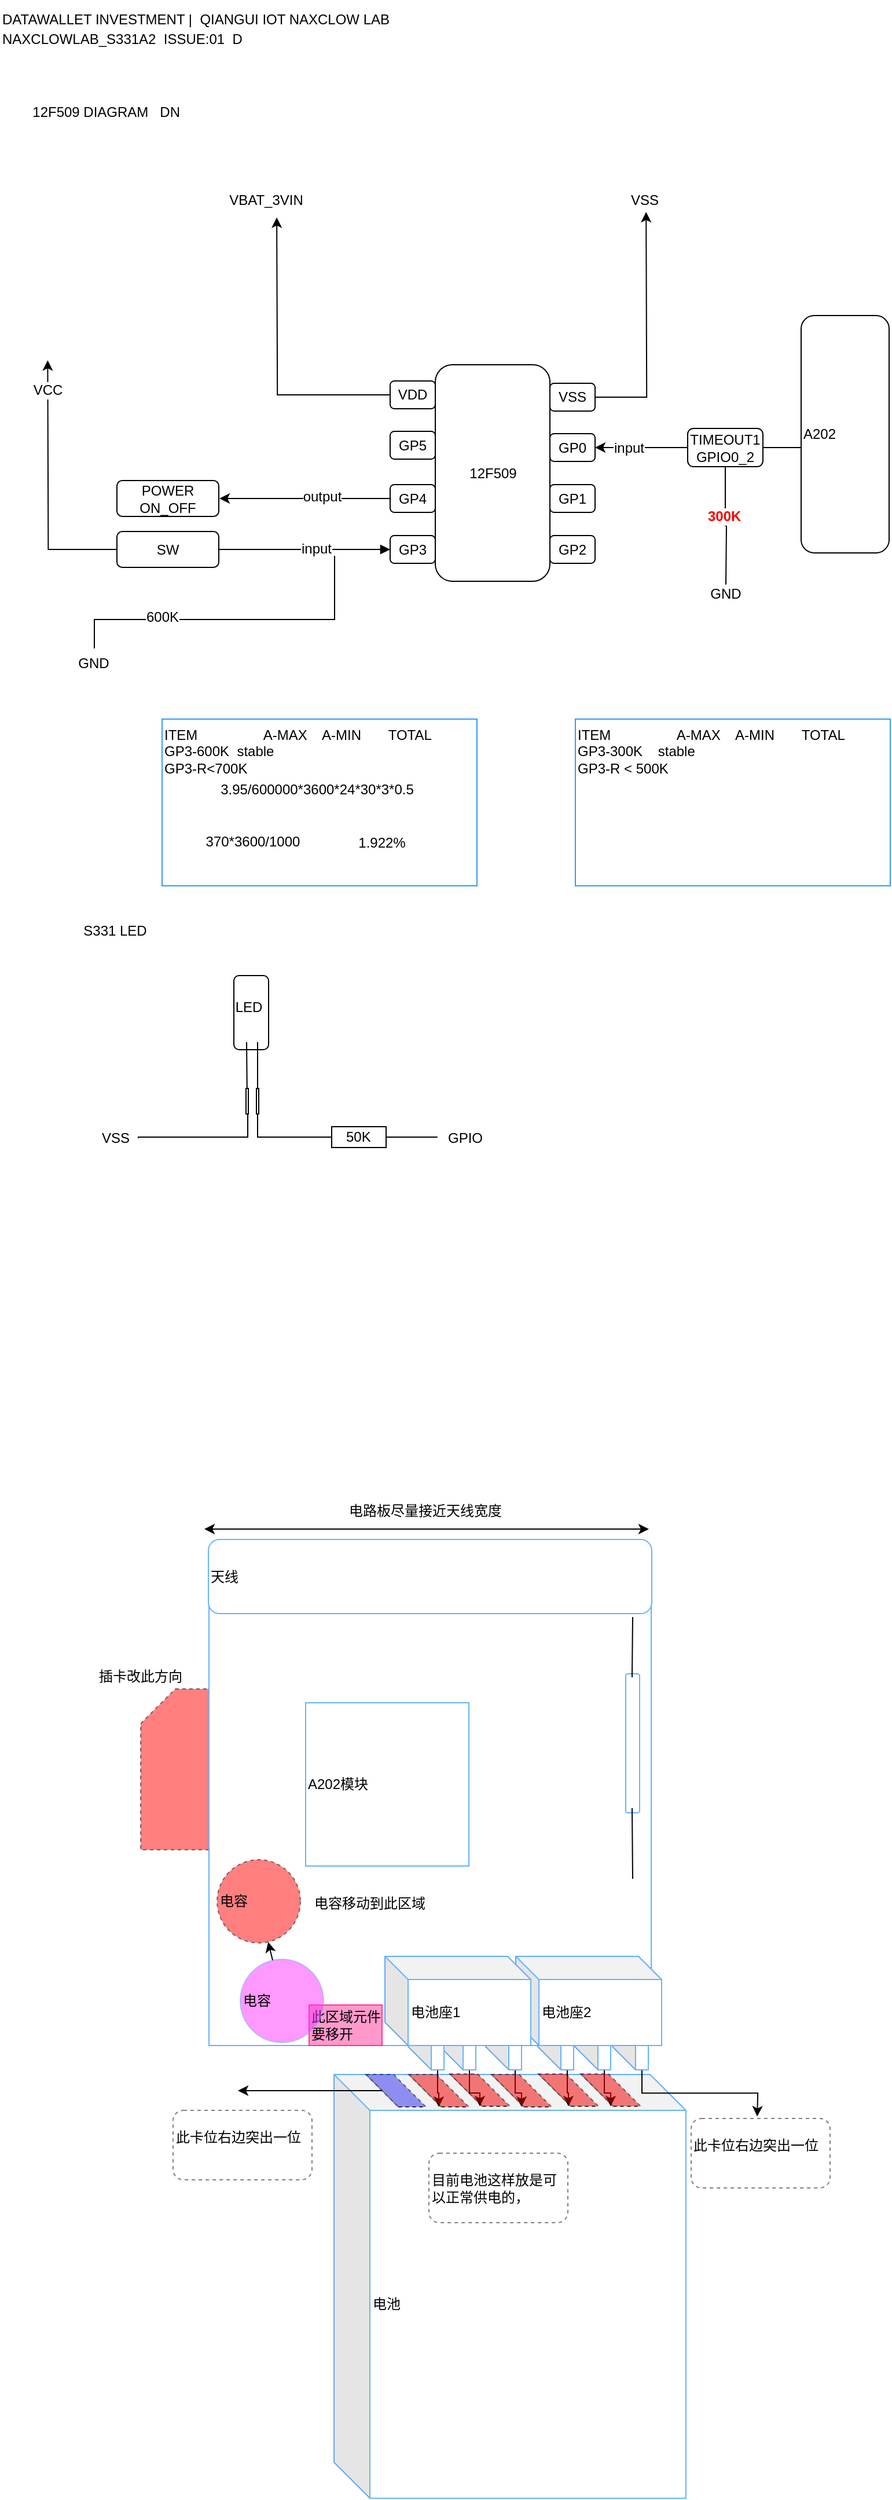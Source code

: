 <mxfile version="10.6.5" type="github"><diagram id="NPV2oDqq05w-u9intcN8" name="12f509diagramblock"><mxGraphModel dx="2170" dy="1278" grid="0" gridSize="10" guides="1" tooltips="1" connect="1" arrows="1" fold="1" page="1" pageScale="1" pageWidth="827" pageHeight="3600" math="0" shadow="0"><root><mxCell id="0"/><mxCell id="1" parent="0"/><mxCell id="7EI73FPIn31tIyxDaneZ-109" value="" style="shape=card;whiteSpace=wrap;html=1;dashed=1;strokeColor=#000000;fillColor=#FF0000;opacity=50;align=left;" parent="1" vertex="1"><mxGeometry x="138.5" y="1465.5" width="80" height="139" as="geometry"/></mxCell><mxCell id="7EI73FPIn31tIyxDaneZ-85" value="电池" style="shape=cube;whiteSpace=wrap;html=1;boundedLbl=1;backgroundOutline=1;darkOpacity=0.05;darkOpacity2=0.1;strokeColor=#66B2FF;fillColor=#FFFFFF;align=left;size=31;" parent="1" vertex="1"><mxGeometry x="305.5" y="1798.5" width="304" height="366" as="geometry"/></mxCell><mxCell id="7EI73FPIn31tIyxDaneZ-122" style="edgeStyle=orthogonalEdgeStyle;rounded=0;orthogonalLoop=1;jettySize=auto;html=1;exitX=0;exitY=0;exitDx=25.5;exitDy=42;exitPerimeter=0;" parent="1" source="7EI73FPIn31tIyxDaneZ-100" target="7EI73FPIn31tIyxDaneZ-115" edge="1"><mxGeometry relative="1" as="geometry"/></mxCell><mxCell id="7EI73FPIn31tIyxDaneZ-100" value="" style="shape=cube;whiteSpace=wrap;html=1;boundedLbl=1;backgroundOutline=1;darkOpacity=0.05;darkOpacity2=0.1;strokeColor=#66B2FF;fillColor=#FFFFFF;align=left;" parent="1" vertex="1"><mxGeometry x="436.5" y="1752.5" width="31" height="42" as="geometry"/></mxCell><mxCell id="7EI73FPIn31tIyxDaneZ-123" style="edgeStyle=orthogonalEdgeStyle;rounded=0;orthogonalLoop=1;jettySize=auto;html=1;exitX=0;exitY=0;exitDx=25.5;exitDy=42;exitPerimeter=0;" parent="1" source="7EI73FPIn31tIyxDaneZ-98" target="7EI73FPIn31tIyxDaneZ-116" edge="1"><mxGeometry relative="1" as="geometry"/></mxCell><mxCell id="7EI73FPIn31tIyxDaneZ-98" value="" style="shape=cube;whiteSpace=wrap;html=1;boundedLbl=1;backgroundOutline=1;darkOpacity=0.05;darkOpacity2=0.1;strokeColor=#66B2FF;fillColor=#FFFFFF;align=left;" parent="1" vertex="1"><mxGeometry x="397" y="1752.5" width="31" height="42" as="geometry"/></mxCell><mxCell id="7EI73FPIn31tIyxDaneZ-124" style="edgeStyle=orthogonalEdgeStyle;rounded=0;orthogonalLoop=1;jettySize=auto;html=1;exitX=0;exitY=0;exitDx=25.5;exitDy=42;exitPerimeter=0;" parent="1" source="7EI73FPIn31tIyxDaneZ-97" target="7EI73FPIn31tIyxDaneZ-117" edge="1"><mxGeometry relative="1" as="geometry"/></mxCell><mxCell id="7EI73FPIn31tIyxDaneZ-97" value="" style="shape=cube;whiteSpace=wrap;html=1;boundedLbl=1;backgroundOutline=1;darkOpacity=0.05;darkOpacity2=0.1;strokeColor=#66B2FF;fillColor=#FFFFFF;align=left;" parent="1" vertex="1"><mxGeometry x="369.5" y="1752.5" width="31" height="42" as="geometry"/></mxCell><mxCell id="7EI73FPIn31tIyxDaneZ-125" style="edgeStyle=orthogonalEdgeStyle;rounded=0;orthogonalLoop=1;jettySize=auto;html=1;exitX=0;exitY=0;exitDx=25.5;exitDy=42;exitPerimeter=0;" parent="1" source="7EI73FPIn31tIyxDaneZ-101" edge="1"><mxGeometry relative="1" as="geometry"><mxPoint x="671.071" y="1834.786" as="targetPoint"/></mxGeometry></mxCell><mxCell id="7EI73FPIn31tIyxDaneZ-101" value="" style="shape=cube;whiteSpace=wrap;html=1;boundedLbl=1;backgroundOutline=1;darkOpacity=0.05;darkOpacity2=0.1;strokeColor=#66B2FF;fillColor=#FFFFFF;align=left;" parent="1" vertex="1"><mxGeometry x="546" y="1752.5" width="31" height="42" as="geometry"/></mxCell><mxCell id="7EI73FPIn31tIyxDaneZ-120" style="edgeStyle=orthogonalEdgeStyle;rounded=0;orthogonalLoop=1;jettySize=auto;html=1;exitX=0;exitY=0;exitDx=25.5;exitDy=42;exitPerimeter=0;" parent="1" source="7EI73FPIn31tIyxDaneZ-102" target="7EI73FPIn31tIyxDaneZ-113" edge="1"><mxGeometry relative="1" as="geometry"/></mxCell><mxCell id="7EI73FPIn31tIyxDaneZ-102" value="" style="shape=cube;whiteSpace=wrap;html=1;boundedLbl=1;backgroundOutline=1;darkOpacity=0.05;darkOpacity2=0.1;strokeColor=#66B2FF;fillColor=#FFFFFF;align=left;" parent="1" vertex="1"><mxGeometry x="513.5" y="1752.5" width="31" height="42" as="geometry"/></mxCell><mxCell id="7EI73FPIn31tIyxDaneZ-121" style="edgeStyle=orthogonalEdgeStyle;rounded=0;orthogonalLoop=1;jettySize=auto;html=1;exitX=0;exitY=0;exitDx=25.5;exitDy=42;exitPerimeter=0;" parent="1" source="7EI73FPIn31tIyxDaneZ-103" target="7EI73FPIn31tIyxDaneZ-114" edge="1"><mxGeometry relative="1" as="geometry"/></mxCell><mxCell id="7EI73FPIn31tIyxDaneZ-103" value="" style="shape=cube;whiteSpace=wrap;html=1;boundedLbl=1;backgroundOutline=1;darkOpacity=0.05;darkOpacity2=0.1;strokeColor=#66B2FF;fillColor=#FFFFFF;align=left;" parent="1" vertex="1"><mxGeometry x="481.5" y="1752.5" width="31" height="42" as="geometry"/></mxCell><mxCell id="7EI73FPIn31tIyxDaneZ-82" value="" style="whiteSpace=wrap;html=1;aspect=fixed;strokeColor=#66B2FF;fillColor=#FFFFFF;align=left;" parent="1" vertex="1"><mxGeometry x="197.5" y="1391.5" width="382" height="382" as="geometry"/></mxCell><mxCell id="7EI73FPIn31tIyxDaneZ-94" value="此区域元件要移开" style="rounded=0;whiteSpace=wrap;html=1;strokeColor=#FF3399;fillColor=#FF99CC;align=left;" parent="1" vertex="1"><mxGeometry x="284" y="1738.5" width="63" height="35" as="geometry"/></mxCell><mxCell id="5WTXFJCiFJjkUuX3-Zvz-34" value="DATAWALLET INVESTMENT |&amp;nbsp; QIANGUI IOT NAXCLOW LAB" style="text;html=1;strokeColor=none;fillColor=none;align=left;verticalAlign=middle;whiteSpace=wrap;rounded=0;fontColor=#000000;" parent="1" vertex="1"><mxGeometry x="17" y="7.5" width="396" height="32" as="geometry"/></mxCell><mxCell id="5WTXFJCiFJjkUuX3-Zvz-35" value="NAXCLOWLAB_S331A2&amp;nbsp; ISSUE:01&amp;nbsp; D" style="text;html=1;strokeColor=none;fillColor=none;align=left;verticalAlign=middle;whiteSpace=wrap;rounded=0;fontColor=#000000;" parent="1" vertex="1"><mxGeometry x="17" y="31.5" width="389" height="19" as="geometry"/></mxCell><mxCell id="5WTXFJCiFJjkUuX3-Zvz-38" value="12F509 DIAGRAM&amp;nbsp; &amp;nbsp;DN&amp;nbsp;" style="text;html=1;strokeColor=none;fillColor=none;align=center;verticalAlign=middle;whiteSpace=wrap;rounded=0;fontColor=#000000;" parent="1" vertex="1"><mxGeometry x="42" y="95.5" width="137" height="16" as="geometry"/></mxCell><mxCell id="5WTXFJCiFJjkUuX3-Zvz-41" style="edgeStyle=orthogonalEdgeStyle;rounded=0;orthogonalLoop=1;jettySize=auto;html=1;startArrow=none;startFill=0;endArrow=none;endFill=0;fontColor=#000000;" parent="1" edge="1"><mxGeometry relative="1" as="geometry"><mxPoint x="98.5" y="567" as="targetPoint"/><Array as="points"><mxPoint x="306" y="542"/><mxPoint x="98" y="542"/></Array><mxPoint x="306" y="487" as="sourcePoint"/></mxGeometry></mxCell><mxCell id="RaFy2suvLOjFDTqA63Ys-6" value="600K" style="text;html=1;resizable=0;points=[];align=center;verticalAlign=middle;labelBackgroundColor=#ffffff;" vertex="1" connectable="0" parent="5WTXFJCiFJjkUuX3-Zvz-41"><mxGeometry x="-0.403" y="-3" relative="1" as="geometry"><mxPoint x="-118" y="1" as="offset"/></mxGeometry></mxCell><mxCell id="5WTXFJCiFJjkUuX3-Zvz-43" value="GND" style="text;html=1;strokeColor=none;fillColor=none;align=center;verticalAlign=middle;whiteSpace=wrap;rounded=0;fontColor=#000000;" parent="1" vertex="1"><mxGeometry x="78" y="569.5" width="40" height="20" as="geometry"/></mxCell><mxCell id="5WTXFJCiFJjkUuX3-Zvz-50" style="edgeStyle=orthogonalEdgeStyle;rounded=0;orthogonalLoop=1;jettySize=auto;html=1;exitX=1;exitY=0.5;exitDx=0;exitDy=0;startArrow=none;startFill=0;endArrow=none;endFill=0;fontColor=#000000;" parent="1" source="5WTXFJCiFJjkUuX3-Zvz-25" edge="1"><mxGeometry relative="1" as="geometry"><mxPoint x="746.077" y="394" as="targetPoint"/></mxGeometry></mxCell><mxCell id="5WTXFJCiFJjkUuX3-Zvz-77" value="A202" style="rounded=1;whiteSpace=wrap;html=1;strokeColor=#000000;fillColor=#ffffff;fontColor=#000000;align=left;" parent="1" vertex="1"><mxGeometry x="709" y="279.5" width="76" height="205" as="geometry"/></mxCell><mxCell id="5WTXFJCiFJjkUuX3-Zvz-11" value="" style="group" parent="1" vertex="1" connectable="0"><mxGeometry x="354" y="322" width="177" height="187" as="geometry"/></mxCell><mxCell id="5WTXFJCiFJjkUuX3-Zvz-1" value="" style="rounded=1;whiteSpace=wrap;html=1;" parent="5WTXFJCiFJjkUuX3-Zvz-11" vertex="1"><mxGeometry x="39" width="99" height="187" as="geometry"/></mxCell><mxCell id="5WTXFJCiFJjkUuX3-Zvz-2" value="12F509" style="text;html=1;strokeColor=none;fillColor=none;align=center;verticalAlign=middle;whiteSpace=wrap;rounded=0;" parent="5WTXFJCiFJjkUuX3-Zvz-11" vertex="1"><mxGeometry x="68.5" y="83.5" width="40" height="20" as="geometry"/></mxCell><mxCell id="5WTXFJCiFJjkUuX3-Zvz-3" value="VSS" style="rounded=1;whiteSpace=wrap;html=1;" parent="5WTXFJCiFJjkUuX3-Zvz-11" vertex="1"><mxGeometry x="138" y="16" width="39" height="24" as="geometry"/></mxCell><mxCell id="5WTXFJCiFJjkUuX3-Zvz-4" value="VDD" style="rounded=1;whiteSpace=wrap;html=1;" parent="5WTXFJCiFJjkUuX3-Zvz-11" vertex="1"><mxGeometry y="14" width="39" height="24" as="geometry"/></mxCell><mxCell id="5WTXFJCiFJjkUuX3-Zvz-5" value="GP0" style="rounded=1;whiteSpace=wrap;html=1;" parent="5WTXFJCiFJjkUuX3-Zvz-11" vertex="1"><mxGeometry x="138" y="59.5" width="39" height="24" as="geometry"/></mxCell><mxCell id="5WTXFJCiFJjkUuX3-Zvz-6" value="GP1" style="rounded=1;whiteSpace=wrap;html=1;" parent="5WTXFJCiFJjkUuX3-Zvz-11" vertex="1"><mxGeometry x="138" y="103.5" width="39" height="24" as="geometry"/></mxCell><mxCell id="5WTXFJCiFJjkUuX3-Zvz-7" value="GP2" style="rounded=1;whiteSpace=wrap;html=1;" parent="5WTXFJCiFJjkUuX3-Zvz-11" vertex="1"><mxGeometry x="138" y="147.5" width="39" height="24" as="geometry"/></mxCell><mxCell id="5WTXFJCiFJjkUuX3-Zvz-8" value="GP5" style="rounded=1;whiteSpace=wrap;html=1;" parent="5WTXFJCiFJjkUuX3-Zvz-11" vertex="1"><mxGeometry y="57.5" width="39" height="24" as="geometry"/></mxCell><mxCell id="5WTXFJCiFJjkUuX3-Zvz-9" value="GP4" style="rounded=1;whiteSpace=wrap;html=1;" parent="5WTXFJCiFJjkUuX3-Zvz-11" vertex="1"><mxGeometry y="103.5" width="39" height="24" as="geometry"/></mxCell><mxCell id="5WTXFJCiFJjkUuX3-Zvz-10" value="GP3" style="rounded=1;whiteSpace=wrap;html=1;" parent="5WTXFJCiFJjkUuX3-Zvz-11" vertex="1"><mxGeometry y="147.5" width="39" height="24" as="geometry"/></mxCell><mxCell id="5WTXFJCiFJjkUuX3-Zvz-13" style="edgeStyle=orthogonalEdgeStyle;rounded=0;orthogonalLoop=1;jettySize=auto;html=1;exitX=0;exitY=0.5;exitDx=0;exitDy=0;startArrow=block;startFill=1;endArrow=none;endFill=0;" parent="1" source="5WTXFJCiFJjkUuX3-Zvz-10" edge="1"><mxGeometry relative="1" as="geometry"><mxPoint x="206.53" y="481.5" as="targetPoint"/></mxGeometry></mxCell><mxCell id="RaFy2suvLOjFDTqA63Ys-8" value="input" style="text;html=1;resizable=0;points=[];align=center;verticalAlign=middle;labelBackgroundColor=#ffffff;" vertex="1" connectable="0" parent="5WTXFJCiFJjkUuX3-Zvz-13"><mxGeometry x="0.005" y="-10" relative="1" as="geometry"><mxPoint x="10" y="9" as="offset"/></mxGeometry></mxCell><mxCell id="5WTXFJCiFJjkUuX3-Zvz-14" style="edgeStyle=orthogonalEdgeStyle;rounded=0;orthogonalLoop=1;jettySize=auto;html=1;exitX=0;exitY=0.5;exitDx=0;exitDy=0;" parent="1" source="5WTXFJCiFJjkUuX3-Zvz-9" edge="1"><mxGeometry relative="1" as="geometry"><mxPoint x="206.53" y="437.5" as="targetPoint"/></mxGeometry></mxCell><mxCell id="RaFy2suvLOjFDTqA63Ys-7" value="output" style="text;html=1;resizable=0;points=[];align=center;verticalAlign=middle;labelBackgroundColor=#ffffff;" vertex="1" connectable="0" parent="5WTXFJCiFJjkUuX3-Zvz-14"><mxGeometry x="0.005" y="-15" relative="1" as="geometry"><mxPoint x="15" y="13" as="offset"/></mxGeometry></mxCell><mxCell id="5WTXFJCiFJjkUuX3-Zvz-16" value="POWER ON_OFF" style="rounded=1;whiteSpace=wrap;html=1;" parent="1" vertex="1"><mxGeometry x="118" y="422" width="88" height="31" as="geometry"/></mxCell><mxCell id="RaFy2suvLOjFDTqA63Ys-4" style="edgeStyle=orthogonalEdgeStyle;rounded=0;orthogonalLoop=1;jettySize=auto;html=1;exitX=0;exitY=0.5;exitDx=0;exitDy=0;" edge="1" parent="1" source="5WTXFJCiFJjkUuX3-Zvz-17"><mxGeometry relative="1" as="geometry"><mxPoint x="58.18" y="318.106" as="targetPoint"/></mxGeometry></mxCell><mxCell id="RaFy2suvLOjFDTqA63Ys-5" value="VCC" style="text;html=1;resizable=0;points=[];align=center;verticalAlign=middle;labelBackgroundColor=#ffffff;" vertex="1" connectable="0" parent="RaFy2suvLOjFDTqA63Ys-4"><mxGeometry x="0.773" y="1" relative="1" as="geometry"><mxPoint as="offset"/></mxGeometry></mxCell><mxCell id="5WTXFJCiFJjkUuX3-Zvz-17" value="SW" style="rounded=1;whiteSpace=wrap;html=1;" parent="1" vertex="1"><mxGeometry x="118" y="466" width="88" height="31" as="geometry"/></mxCell><mxCell id="5WTXFJCiFJjkUuX3-Zvz-18" style="edgeStyle=orthogonalEdgeStyle;rounded=0;orthogonalLoop=1;jettySize=auto;html=1;exitX=0;exitY=0.5;exitDx=0;exitDy=0;" parent="1" source="5WTXFJCiFJjkUuX3-Zvz-4" edge="1"><mxGeometry relative="1" as="geometry"><mxPoint x="256.054" y="194.789" as="targetPoint"/></mxGeometry></mxCell><mxCell id="5WTXFJCiFJjkUuX3-Zvz-19" style="edgeStyle=orthogonalEdgeStyle;rounded=0;orthogonalLoop=1;jettySize=auto;html=1;exitX=1;exitY=0.5;exitDx=0;exitDy=0;" parent="1" source="5WTXFJCiFJjkUuX3-Zvz-3" edge="1"><mxGeometry relative="1" as="geometry"><mxPoint x="575.101" y="190.027" as="targetPoint"/></mxGeometry></mxCell><mxCell id="5WTXFJCiFJjkUuX3-Zvz-20" value="VBAT_3VIN" style="text;html=1;strokeColor=none;fillColor=none;align=center;verticalAlign=middle;whiteSpace=wrap;rounded=0;" parent="1" vertex="1"><mxGeometry x="227" y="169.5" width="40" height="20" as="geometry"/></mxCell><mxCell id="5WTXFJCiFJjkUuX3-Zvz-23" value="VSS" style="text;html=1;strokeColor=none;fillColor=none;align=center;verticalAlign=middle;whiteSpace=wrap;rounded=0;" parent="1" vertex="1"><mxGeometry x="554" y="169.5" width="40" height="20" as="geometry"/></mxCell><mxCell id="5WTXFJCiFJjkUuX3-Zvz-27" style="edgeStyle=orthogonalEdgeStyle;rounded=0;orthogonalLoop=1;jettySize=auto;html=1;exitX=0.5;exitY=1;exitDx=0;exitDy=0;startArrow=none;startFill=0;endArrow=none;endFill=0;" parent="1" source="5WTXFJCiFJjkUuX3-Zvz-25" edge="1"><mxGeometry relative="1" as="geometry"><mxPoint x="644" y="511.932" as="targetPoint"/></mxGeometry></mxCell><mxCell id="5WTXFJCiFJjkUuX3-Zvz-28" value="300K&amp;nbsp;" style="text;html=1;resizable=0;points=[];align=center;verticalAlign=middle;labelBackgroundColor=#ffffff;fontColor=#FF0000;fontStyle=1" parent="5WTXFJCiFJjkUuX3-Zvz-27" vertex="1" connectable="0"><mxGeometry x="0.291" relative="1" as="geometry"><mxPoint x="-0.5" y="-22.5" as="offset"/></mxGeometry></mxCell><mxCell id="5WTXFJCiFJjkUuX3-Zvz-25" value="TIMEOUT1&lt;br&gt;GPIO0_2&lt;br&gt;" style="rounded=1;whiteSpace=wrap;html=1;" parent="1" vertex="1"><mxGeometry x="611" y="377" width="65" height="33" as="geometry"/></mxCell><mxCell id="5WTXFJCiFJjkUuX3-Zvz-26" value="" style="edgeStyle=orthogonalEdgeStyle;rounded=0;orthogonalLoop=1;jettySize=auto;html=1;startArrow=classic;startFill=1;endArrow=none;endFill=0;" parent="1" source="5WTXFJCiFJjkUuX3-Zvz-5" target="5WTXFJCiFJjkUuX3-Zvz-25" edge="1"><mxGeometry relative="1" as="geometry"/></mxCell><mxCell id="RaFy2suvLOjFDTqA63Ys-9" value="input" style="text;html=1;resizable=0;points=[];align=center;verticalAlign=middle;labelBackgroundColor=#ffffff;" vertex="1" connectable="0" parent="5WTXFJCiFJjkUuX3-Zvz-26"><mxGeometry x="-0.274" relative="1" as="geometry"><mxPoint as="offset"/></mxGeometry></mxCell><mxCell id="5WTXFJCiFJjkUuX3-Zvz-29" value="GND" style="text;html=1;strokeColor=none;fillColor=none;align=center;verticalAlign=middle;whiteSpace=wrap;rounded=0;fontColor=#000000;" parent="1" vertex="1"><mxGeometry x="624" y="509.5" width="40" height="20" as="geometry"/></mxCell><mxCell id="7EI73FPIn31tIyxDaneZ-74" value="ITEM&amp;nbsp; &amp;nbsp; &amp;nbsp; &amp;nbsp; &amp;nbsp; &amp;nbsp; &amp;nbsp; &amp;nbsp; &amp;nbsp;A-MAX&amp;nbsp; &amp;nbsp; A-MIN&amp;nbsp; &amp;nbsp; &amp;nbsp; &amp;nbsp;TOTAL&amp;nbsp; &amp;nbsp;&lt;br&gt;GP3-600K&amp;nbsp; stable&lt;br&gt;GP3-R&amp;lt;700K&amp;nbsp; &amp;nbsp; &amp;nbsp; &amp;nbsp; &amp;nbsp;&amp;nbsp;&lt;br&gt;" style="rounded=0;whiteSpace=wrap;html=1;align=left;verticalAlign=top;strokeColor=#3399FF;" parent="1" vertex="1"><mxGeometry x="157" y="628" width="272" height="144" as="geometry"/></mxCell><mxCell id="7EI73FPIn31tIyxDaneZ-75" value="ITEM&amp;nbsp; &amp;nbsp; &amp;nbsp; &amp;nbsp; &amp;nbsp; &amp;nbsp; &amp;nbsp; &amp;nbsp; &amp;nbsp;A-MAX&amp;nbsp; &amp;nbsp; A-MIN&amp;nbsp; &amp;nbsp; &amp;nbsp; &amp;nbsp;TOTAL&amp;nbsp; &amp;nbsp;&lt;br&gt;GP3-300K&amp;nbsp; &amp;nbsp; stable&lt;br&gt;GP3-R &amp;lt; 500K&amp;nbsp; &amp;nbsp; &amp;nbsp; &amp;nbsp;&lt;br&gt;" style="rounded=0;whiteSpace=wrap;html=1;align=left;verticalAlign=top;fillColor=#FFFFFF;strokeColor=#3399FF;" parent="1" vertex="1"><mxGeometry x="514" y="628" width="272" height="144" as="geometry"/></mxCell><mxCell id="7EI73FPIn31tIyxDaneZ-81" value="天线" style="rounded=1;whiteSpace=wrap;html=1;strokeColor=#66B2FF;fillColor=#FFFFFF;align=left;" parent="1" vertex="1"><mxGeometry x="197" y="1336.5" width="383" height="64" as="geometry"/></mxCell><mxCell id="7EI73FPIn31tIyxDaneZ-83" value="A202模块" style="whiteSpace=wrap;html=1;aspect=fixed;strokeColor=#66B2FF;fillColor=#FFFFFF;align=left;" parent="1" vertex="1"><mxGeometry x="281" y="1477.5" width="141" height="141" as="geometry"/></mxCell><mxCell id="7EI73FPIn31tIyxDaneZ-84" value="电容" style="ellipse;whiteSpace=wrap;html=1;aspect=fixed;strokeColor=#66B2FF;fillColor=#FF33FF;align=left;opacity=50;" parent="1" vertex="1"><mxGeometry x="224.5" y="1699" width="72" height="72" as="geometry"/></mxCell><mxCell id="7EI73FPIn31tIyxDaneZ-87" value="电池座2" style="shape=cube;whiteSpace=wrap;html=1;boundedLbl=1;backgroundOutline=1;darkOpacity=0.05;darkOpacity2=0.1;strokeColor=#66B2FF;fillColor=#FFFFFF;align=left;" parent="1" vertex="1"><mxGeometry x="462.5" y="1696.5" width="126" height="77" as="geometry"/></mxCell><mxCell id="7EI73FPIn31tIyxDaneZ-86" value="电池座1" style="shape=cube;whiteSpace=wrap;html=1;boundedLbl=1;backgroundOutline=1;darkOpacity=0.05;darkOpacity2=0.1;strokeColor=#66B2FF;fillColor=#FFFFFF;align=left;" parent="1" vertex="1"><mxGeometry x="349.5" y="1696.5" width="126" height="77" as="geometry"/></mxCell><mxCell id="7EI73FPIn31tIyxDaneZ-89" value="" style="rounded=1;whiteSpace=wrap;html=1;strokeColor=#66B2FF;fillColor=#FFFFFF;align=left;rotation=90;" parent="1" vertex="1"><mxGeometry x="503.5" y="1506.5" width="120" height="12" as="geometry"/></mxCell><mxCell id="7EI73FPIn31tIyxDaneZ-92" value="" style="endArrow=none;html=1;" parent="1" edge="1"><mxGeometry width="50" height="50" relative="1" as="geometry"><mxPoint x="563.5" y="1629.5" as="sourcePoint"/><mxPoint x="563" y="1568.5" as="targetPoint"/></mxGeometry></mxCell><mxCell id="7EI73FPIn31tIyxDaneZ-93" value="" style="endArrow=none;html=1;" parent="1" edge="1"><mxGeometry width="50" height="50" relative="1" as="geometry"><mxPoint x="563" y="1455.5" as="sourcePoint"/><mxPoint x="563.5" y="1403.5" as="targetPoint"/></mxGeometry></mxCell><mxCell id="7EI73FPIn31tIyxDaneZ-95" value="" style="endArrow=classic;startArrow=classic;html=1;" parent="1" edge="1"><mxGeometry width="50" height="50" relative="1" as="geometry"><mxPoint x="193.5" y="1327.5" as="sourcePoint"/><mxPoint x="577.5" y="1327.5" as="targetPoint"/></mxGeometry></mxCell><mxCell id="7EI73FPIn31tIyxDaneZ-96" value="电路板尽量接近天线宽度" style="text;html=1;strokeColor=none;fillColor=none;align=center;verticalAlign=middle;whiteSpace=wrap;rounded=0;" parent="1" vertex="1"><mxGeometry x="305.5" y="1303" width="157" height="18" as="geometry"/></mxCell><mxCell id="7EI73FPIn31tIyxDaneZ-105" value="电容" style="ellipse;whiteSpace=wrap;html=1;aspect=fixed;strokeColor=#000000;fillColor=#FF0000;align=left;opacity=50;dashed=1;" parent="1" vertex="1"><mxGeometry x="204.5" y="1613" width="72" height="72" as="geometry"/></mxCell><mxCell id="7EI73FPIn31tIyxDaneZ-106" value="" style="endArrow=classic;html=1;" parent="1" source="7EI73FPIn31tIyxDaneZ-84" target="7EI73FPIn31tIyxDaneZ-105" edge="1"><mxGeometry width="50" height="50" relative="1" as="geometry"><mxPoint x="227.5" y="1722.5" as="sourcePoint"/><mxPoint x="277.5" y="1672.5" as="targetPoint"/></mxGeometry></mxCell><mxCell id="7EI73FPIn31tIyxDaneZ-107" value="电容移动到此区域" style="text;html=1;strokeColor=none;fillColor=none;align=center;verticalAlign=middle;whiteSpace=wrap;rounded=0;dashed=1;opacity=50;" parent="1" vertex="1"><mxGeometry x="273.5" y="1639.5" width="125" height="22" as="geometry"/></mxCell><mxCell id="7EI73FPIn31tIyxDaneZ-110" value="插卡改此方向" style="text;html=1;strokeColor=none;fillColor=none;align=center;verticalAlign=middle;whiteSpace=wrap;rounded=0;dashed=1;opacity=50;" parent="1" vertex="1"><mxGeometry x="76" y="1443.5" width="125" height="22" as="geometry"/></mxCell><mxCell id="7EI73FPIn31tIyxDaneZ-113" value="" style="shape=cube;whiteSpace=wrap;html=1;boundedLbl=1;backgroundOutline=1;darkOpacity=0.05;darkOpacity2=0.1;dashed=1;strokeColor=#000000;fillColor=#FF0000;opacity=50;align=left;size=79;" parent="1" vertex="1"><mxGeometry x="518.5" y="1798" width="52" height="28" as="geometry"/></mxCell><mxCell id="7EI73FPIn31tIyxDaneZ-114" value="" style="shape=cube;whiteSpace=wrap;html=1;boundedLbl=1;backgroundOutline=1;darkOpacity=0.05;darkOpacity2=0.1;dashed=1;strokeColor=#000000;fillColor=#FF0000;opacity=50;align=left;size=79;" parent="1" vertex="1"><mxGeometry x="482" y="1798" width="52" height="28" as="geometry"/></mxCell><mxCell id="7EI73FPIn31tIyxDaneZ-115" value="" style="shape=cube;whiteSpace=wrap;html=1;boundedLbl=1;backgroundOutline=1;darkOpacity=0.05;darkOpacity2=0.1;dashed=1;strokeColor=#000000;fillColor=#FF0000;opacity=50;align=left;size=79;" parent="1" vertex="1"><mxGeometry x="441.5" y="1798.5" width="52" height="28" as="geometry"/></mxCell><mxCell id="7EI73FPIn31tIyxDaneZ-116" value="" style="shape=cube;whiteSpace=wrap;html=1;boundedLbl=1;backgroundOutline=1;darkOpacity=0.05;darkOpacity2=0.1;dashed=1;strokeColor=#000000;fillColor=#FF0000;opacity=50;align=left;size=79;" parent="1" vertex="1"><mxGeometry x="405.5" y="1798" width="52" height="28" as="geometry"/></mxCell><mxCell id="7EI73FPIn31tIyxDaneZ-117" value="" style="shape=cube;whiteSpace=wrap;html=1;boundedLbl=1;backgroundOutline=1;darkOpacity=0.05;darkOpacity2=0.1;dashed=1;strokeColor=#000000;fillColor=#FF0000;opacity=50;align=left;size=79;" parent="1" vertex="1"><mxGeometry x="370" y="1798.5" width="52" height="28" as="geometry"/></mxCell><mxCell id="7EI73FPIn31tIyxDaneZ-127" style="edgeStyle=orthogonalEdgeStyle;rounded=0;orthogonalLoop=1;jettySize=auto;html=1;exitX=0;exitY=0;exitDx=14;exitDy=14;exitPerimeter=0;" parent="1" source="7EI73FPIn31tIyxDaneZ-118" edge="1"><mxGeometry relative="1" as="geometry"><mxPoint x="222.5" y="1812.5" as="targetPoint"/></mxGeometry></mxCell><mxCell id="7EI73FPIn31tIyxDaneZ-118" value="" style="shape=cube;whiteSpace=wrap;html=1;boundedLbl=1;backgroundOutline=1;darkOpacity=0.05;darkOpacity2=0.1;dashed=1;strokeColor=#000000;fillColor=#3333FF;opacity=50;align=left;size=79;" parent="1" vertex="1"><mxGeometry x="333" y="1798.5" width="52" height="28" as="geometry"/></mxCell><mxCell id="7EI73FPIn31tIyxDaneZ-119" value="目前电池这样放是可以正常供电的，" style="rounded=1;whiteSpace=wrap;html=1;dashed=1;strokeColor=#000000;fillColor=#FFFFFF;opacity=50;align=left;" parent="1" vertex="1"><mxGeometry x="387.5" y="1866.5" width="120" height="60" as="geometry"/></mxCell><mxCell id="7EI73FPIn31tIyxDaneZ-126" value="此卡位右边突出一位&lt;br&gt;&lt;br&gt;" style="rounded=1;whiteSpace=wrap;html=1;dashed=1;strokeColor=#000000;fillColor=#FFFFFF;opacity=50;align=left;" parent="1" vertex="1"><mxGeometry x="614" y="1836.5" width="120" height="60" as="geometry"/></mxCell><mxCell id="7EI73FPIn31tIyxDaneZ-128" value="此卡位右边突出一位&lt;br&gt;&lt;br&gt;" style="rounded=1;whiteSpace=wrap;html=1;dashed=1;strokeColor=#000000;fillColor=#FFFFFF;opacity=50;align=left;" parent="1" vertex="1"><mxGeometry x="166.5" y="1829.5" width="120" height="60" as="geometry"/></mxCell><mxCell id="RaFy2suvLOjFDTqA63Ys-3" value="" style="group" vertex="1" connectable="0" parent="1"><mxGeometry x="189" y="677.5" width="204" height="67.5" as="geometry"/></mxCell><mxCell id="lP-U77LXRY3G6laFUX5f-1" value="3.95/600000*3600*24*30*3*0.5" style="text;html=1;strokeColor=none;fillColor=none;align=center;verticalAlign=middle;whiteSpace=wrap;rounded=0;" vertex="1" parent="RaFy2suvLOjFDTqA63Ys-3"><mxGeometry width="204" height="22" as="geometry"/></mxCell><mxCell id="lP-U77LXRY3G6laFUX5f-6" value="370*3600/1000" style="text;html=1;strokeColor=none;fillColor=none;align=center;verticalAlign=middle;whiteSpace=wrap;rounded=0;" vertex="1" parent="RaFy2suvLOjFDTqA63Ys-3"><mxGeometry y="47.5" width="93" height="17" as="geometry"/></mxCell><mxCell id="lP-U77LXRY3G6laFUX5f-7" value="1.922%" style="text;html=1;strokeColor=none;fillColor=none;align=center;verticalAlign=middle;whiteSpace=wrap;rounded=0;" vertex="1" parent="RaFy2suvLOjFDTqA63Ys-3"><mxGeometry x="138" y="47.5" width="40" height="20" as="geometry"/></mxCell><mxCell id="RaFy2suvLOjFDTqA63Ys-11" value="" style="rounded=1;whiteSpace=wrap;html=1;align=left;" vertex="1" parent="1"><mxGeometry x="219" y="849.5" width="30" height="64" as="geometry"/></mxCell><mxCell id="RaFy2suvLOjFDTqA63Ys-13" value="" style="endArrow=none;html=1;" edge="1" parent="1"><mxGeometry width="50" height="50" relative="1" as="geometry"><mxPoint x="230.392" y="947.0" as="sourcePoint"/><mxPoint x="230" y="907" as="targetPoint"/></mxGeometry></mxCell><mxCell id="RaFy2suvLOjFDTqA63Ys-14" value="" style="endArrow=none;html=1;" edge="1" parent="1"><mxGeometry width="50" height="50" relative="1" as="geometry"><mxPoint x="239.5" y="957" as="sourcePoint"/><mxPoint x="239.5" y="907" as="targetPoint"/></mxGeometry></mxCell><mxCell id="RaFy2suvLOjFDTqA63Ys-15" value="LED" style="text;html=1;strokeColor=none;fillColor=none;align=center;verticalAlign=middle;whiteSpace=wrap;rounded=0;" vertex="1" parent="1"><mxGeometry x="211.5" y="867" width="40" height="20" as="geometry"/></mxCell><mxCell id="RaFy2suvLOjFDTqA63Ys-16" value="S331 LED" style="text;html=1;strokeColor=none;fillColor=none;align=center;verticalAlign=middle;whiteSpace=wrap;rounded=0;fontColor=#000000;" vertex="1" parent="1"><mxGeometry x="48" y="802.5" width="137" height="16" as="geometry"/></mxCell><mxCell id="RaFy2suvLOjFDTqA63Ys-23" style="edgeStyle=orthogonalEdgeStyle;rounded=0;orthogonalLoop=1;jettySize=auto;html=1;exitX=0.5;exitY=1;exitDx=0;exitDy=0;entryX=0;entryY=0.5;entryDx=0;entryDy=0;endArrow=none;endFill=0;" edge="1" parent="1" source="RaFy2suvLOjFDTqA63Ys-19" target="RaFy2suvLOjFDTqA63Ys-21"><mxGeometry relative="1" as="geometry"/></mxCell><mxCell id="RaFy2suvLOjFDTqA63Ys-19" value="" style="rounded=0;whiteSpace=wrap;html=1;align=left;strokeColor=#000000;" vertex="1" parent="1"><mxGeometry x="238.5" y="947" width="2" height="22" as="geometry"/></mxCell><mxCell id="RaFy2suvLOjFDTqA63Ys-25" style="edgeStyle=orthogonalEdgeStyle;rounded=0;orthogonalLoop=1;jettySize=auto;html=1;exitX=1;exitY=0.5;exitDx=0;exitDy=0;endArrow=none;endFill=0;" edge="1" parent="1" source="RaFy2suvLOjFDTqA63Ys-21"><mxGeometry relative="1" as="geometry"><mxPoint x="394.964" y="989" as="targetPoint"/></mxGeometry></mxCell><mxCell id="RaFy2suvLOjFDTqA63Ys-21" value="&amp;nbsp; &amp;nbsp;50K" style="rounded=0;whiteSpace=wrap;html=1;align=left;" vertex="1" parent="1"><mxGeometry x="303.5" y="980" width="47" height="18" as="geometry"/></mxCell><mxCell id="RaFy2suvLOjFDTqA63Ys-26" style="edgeStyle=orthogonalEdgeStyle;rounded=0;orthogonalLoop=1;jettySize=auto;html=1;exitX=0.75;exitY=1;exitDx=0;exitDy=0;endArrow=none;endFill=0;entryX=1;entryY=0.5;entryDx=0;entryDy=0;" edge="1" parent="1" source="RaFy2suvLOjFDTqA63Ys-22" target="RaFy2suvLOjFDTqA63Ys-28"><mxGeometry relative="1" as="geometry"><mxPoint x="143" y="1009" as="targetPoint"/><Array as="points"><mxPoint x="231" y="989"/><mxPoint x="137" y="989"/></Array></mxGeometry></mxCell><mxCell id="RaFy2suvLOjFDTqA63Ys-22" value="" style="rounded=0;whiteSpace=wrap;html=1;align=left;" vertex="1" parent="1"><mxGeometry x="229.5" y="947" width="2" height="22" as="geometry"/></mxCell><mxCell id="RaFy2suvLOjFDTqA63Ys-27" value="GPIO" style="text;html=1;strokeColor=none;fillColor=none;align=center;verticalAlign=middle;whiteSpace=wrap;rounded=0;" vertex="1" parent="1"><mxGeometry x="399" y="980" width="40" height="20" as="geometry"/></mxCell><mxCell id="RaFy2suvLOjFDTqA63Ys-28" value="VSS" style="text;html=1;strokeColor=none;fillColor=none;align=center;verticalAlign=middle;whiteSpace=wrap;rounded=0;" vertex="1" parent="1"><mxGeometry x="96.5" y="980" width="40" height="20" as="geometry"/></mxCell></root></mxGraphModel></diagram></mxfile>